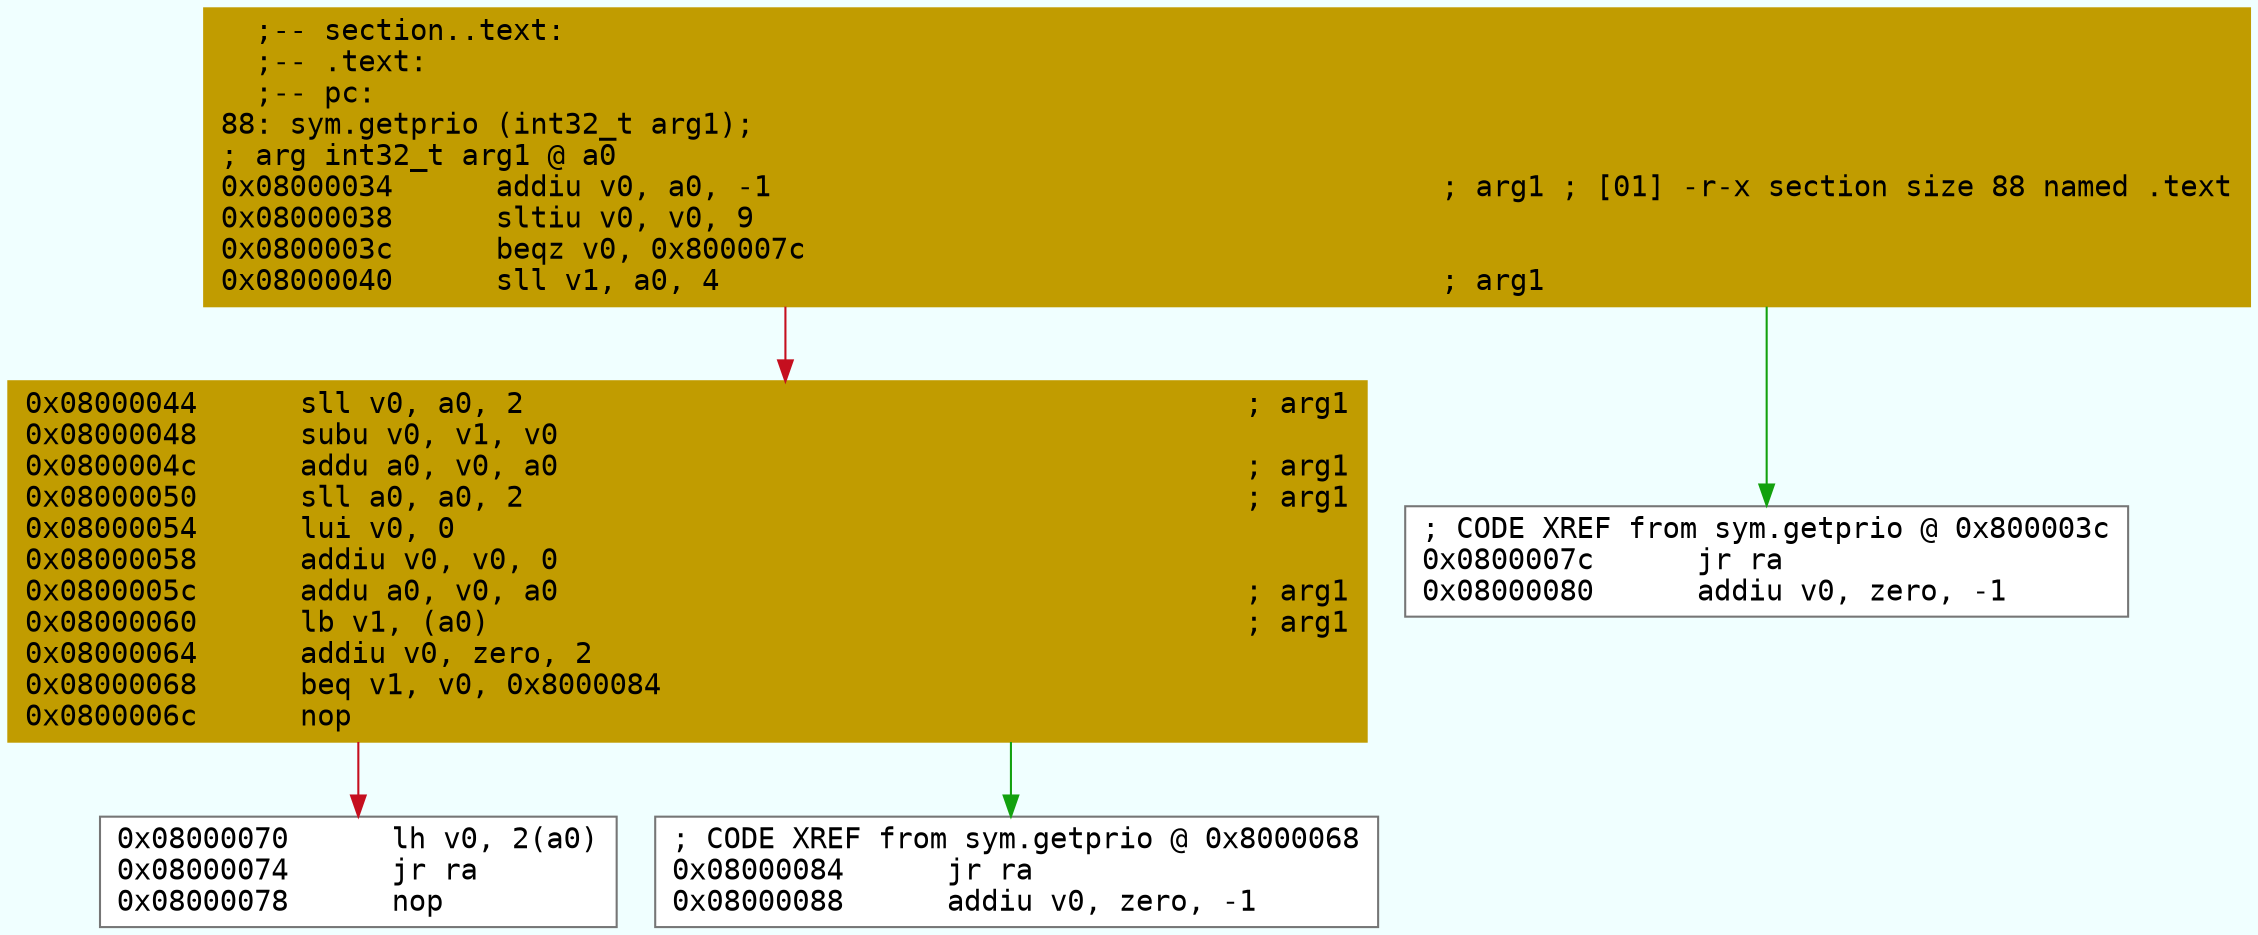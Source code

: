 digraph code {
	graph [bgcolor=azure fontsize=8 fontname="Courier" splines="ortho"];
	node [fillcolor=gray style=filled shape=box];
	edge [arrowhead="normal"];
	"0x08000034" [URL="sym.getprio/0x08000034", fillcolor="#c19c00",color="#c19c00", fontname="Courier",label="  ;-- section..text:\l  ;-- .text:\l  ;-- pc:\l88: sym.getprio (int32_t arg1);\l; arg int32_t arg1 @ a0\l0x08000034      addiu v0, a0, -1                                       ; arg1 ; [01] -r-x section size 88 named .text\l0x08000038      sltiu v0, v0, 9\l0x0800003c      beqz v0, 0x800007c\l0x08000040      sll v1, a0, 4                                          ; arg1\l"]
	"0x08000044" [URL="sym.getprio/0x08000044", fillcolor="#c19c00",color="#c19c00", fontname="Courier",label="0x08000044      sll v0, a0, 2                                          ; arg1\l0x08000048      subu v0, v1, v0\l0x0800004c      addu a0, v0, a0                                        ; arg1\l0x08000050      sll a0, a0, 2                                          ; arg1\l0x08000054      lui v0, 0\l0x08000058      addiu v0, v0, 0\l0x0800005c      addu a0, v0, a0                                        ; arg1\l0x08000060      lb v1, (a0)                                            ; arg1\l0x08000064      addiu v0, zero, 2\l0x08000068      beq v1, v0, 0x8000084\l0x0800006c      nop\l"]
	"0x08000070" [URL="sym.getprio/0x08000070", fillcolor="white",color="#767676", fontname="Courier",label="0x08000070      lh v0, 2(a0)\l0x08000074      jr ra\l0x08000078      nop\l"]
	"0x0800007c" [URL="sym.getprio/0x0800007c", fillcolor="white",color="#767676", fontname="Courier",label="; CODE XREF from sym.getprio @ 0x800003c\l0x0800007c      jr ra\l0x08000080      addiu v0, zero, -1\l"]
	"0x08000084" [URL="sym.getprio/0x08000084", fillcolor="white",color="#767676", fontname="Courier",label="; CODE XREF from sym.getprio @ 0x8000068\l0x08000084      jr ra\l0x08000088      addiu v0, zero, -1\l"]
        "0x08000034" -> "0x0800007c" [color="#13a10e"];
        "0x08000034" -> "0x08000044" [color="#c50f1f"];
        "0x08000044" -> "0x08000084" [color="#13a10e"];
        "0x08000044" -> "0x08000070" [color="#c50f1f"];
}
